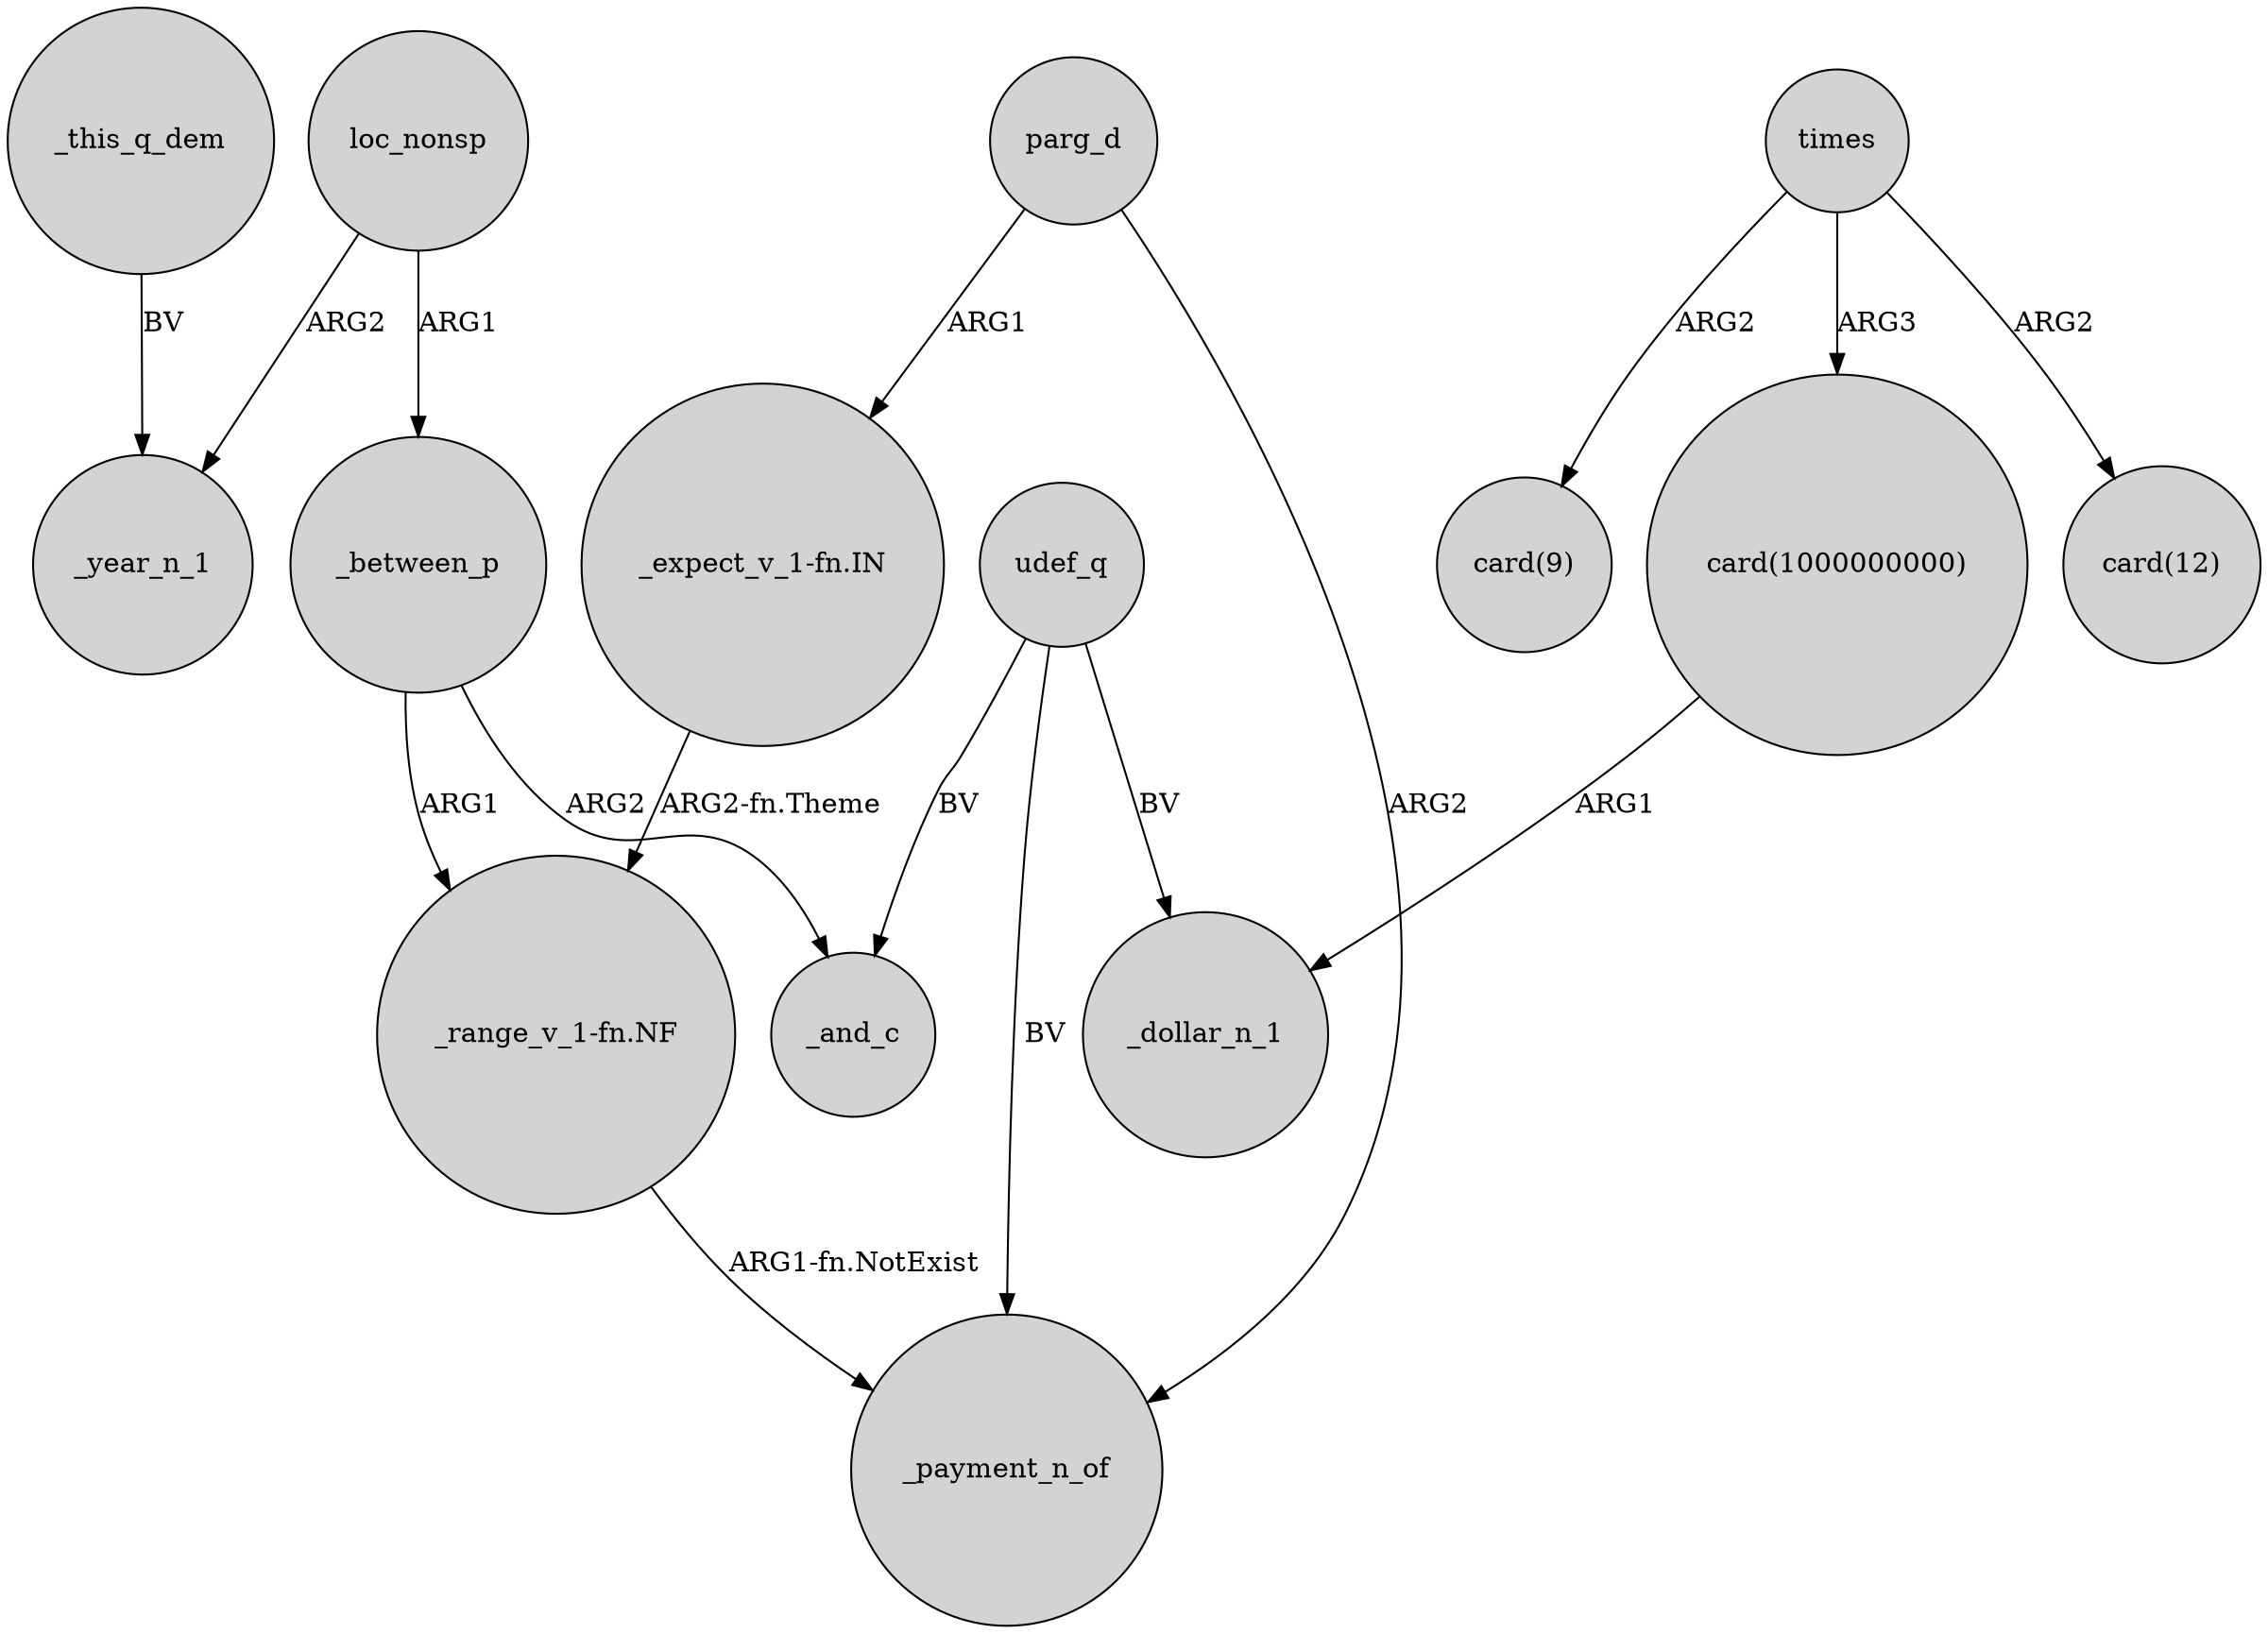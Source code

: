digraph {
	node [shape=circle style=filled]
	"_range_v_1-fn.NF" -> _payment_n_of [label="ARG1-fn.NotExist"]
	times -> "card(1000000000)" [label=ARG3]
	loc_nonsp -> _between_p [label=ARG1]
	times -> "card(9)" [label=ARG2]
	times -> "card(12)" [label=ARG2]
	parg_d -> _payment_n_of [label=ARG2]
	_between_p -> _and_c [label=ARG2]
	"card(1000000000)" -> _dollar_n_1 [label=ARG1]
	parg_d -> "_expect_v_1-fn.IN" [label=ARG1]
	udef_q -> _and_c [label=BV]
	loc_nonsp -> _year_n_1 [label=ARG2]
	_this_q_dem -> _year_n_1 [label=BV]
	udef_q -> _payment_n_of [label=BV]
	udef_q -> _dollar_n_1 [label=BV]
	_between_p -> "_range_v_1-fn.NF" [label=ARG1]
	"_expect_v_1-fn.IN" -> "_range_v_1-fn.NF" [label="ARG2-fn.Theme"]
}
